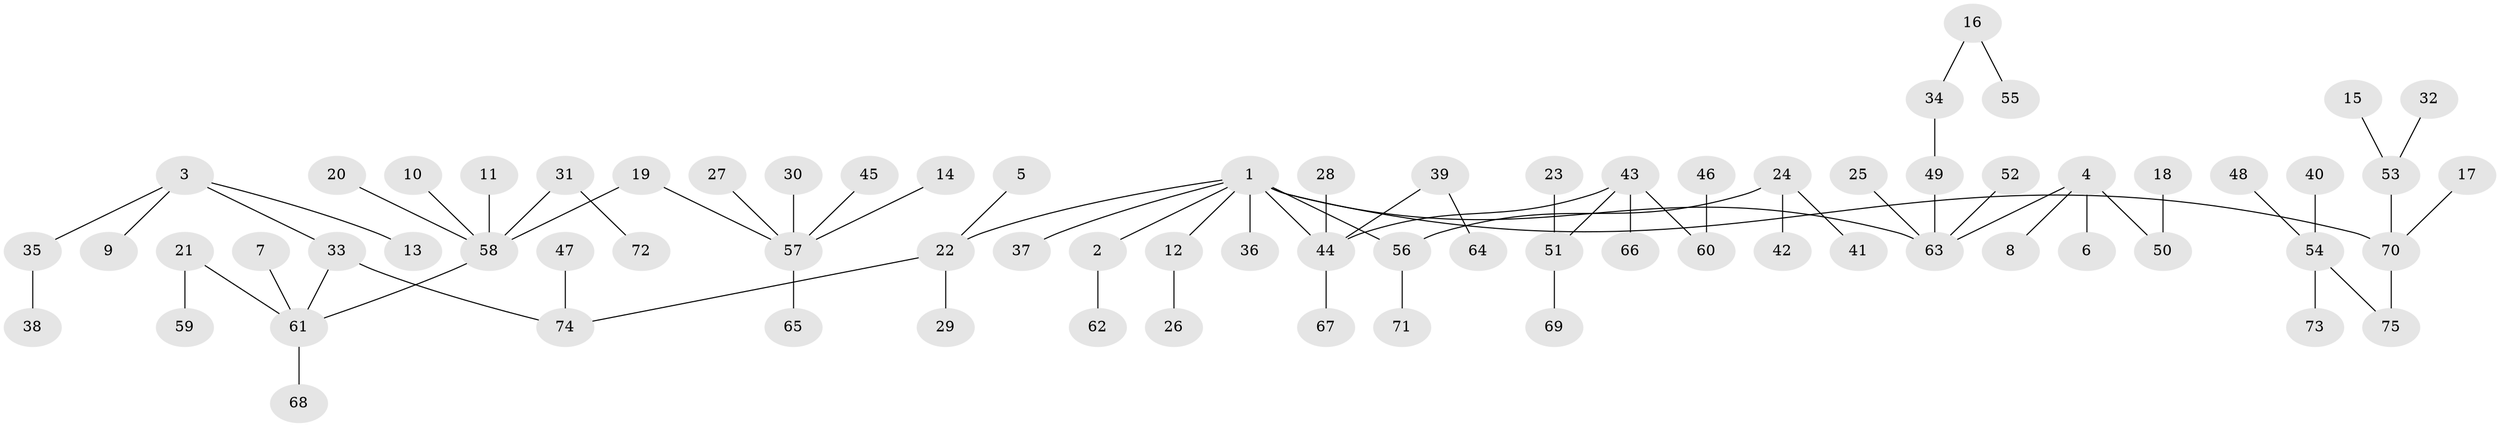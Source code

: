 // original degree distribution, {4: 0.087248322147651, 8: 0.006711409395973154, 5: 0.020134228187919462, 3: 0.1610738255033557, 6: 0.013422818791946308, 2: 0.2080536912751678, 1: 0.5033557046979866}
// Generated by graph-tools (version 1.1) at 2025/26/03/09/25 03:26:31]
// undirected, 75 vertices, 74 edges
graph export_dot {
graph [start="1"]
  node [color=gray90,style=filled];
  1;
  2;
  3;
  4;
  5;
  6;
  7;
  8;
  9;
  10;
  11;
  12;
  13;
  14;
  15;
  16;
  17;
  18;
  19;
  20;
  21;
  22;
  23;
  24;
  25;
  26;
  27;
  28;
  29;
  30;
  31;
  32;
  33;
  34;
  35;
  36;
  37;
  38;
  39;
  40;
  41;
  42;
  43;
  44;
  45;
  46;
  47;
  48;
  49;
  50;
  51;
  52;
  53;
  54;
  55;
  56;
  57;
  58;
  59;
  60;
  61;
  62;
  63;
  64;
  65;
  66;
  67;
  68;
  69;
  70;
  71;
  72;
  73;
  74;
  75;
  1 -- 2 [weight=1.0];
  1 -- 12 [weight=1.0];
  1 -- 22 [weight=1.0];
  1 -- 36 [weight=1.0];
  1 -- 37 [weight=1.0];
  1 -- 44 [weight=1.0];
  1 -- 56 [weight=1.0];
  1 -- 63 [weight=1.0];
  1 -- 70 [weight=1.0];
  2 -- 62 [weight=1.0];
  3 -- 9 [weight=1.0];
  3 -- 13 [weight=1.0];
  3 -- 33 [weight=1.0];
  3 -- 35 [weight=1.0];
  4 -- 6 [weight=1.0];
  4 -- 8 [weight=1.0];
  4 -- 50 [weight=1.0];
  4 -- 63 [weight=1.0];
  5 -- 22 [weight=1.0];
  7 -- 61 [weight=1.0];
  10 -- 58 [weight=1.0];
  11 -- 58 [weight=1.0];
  12 -- 26 [weight=1.0];
  14 -- 57 [weight=1.0];
  15 -- 53 [weight=1.0];
  16 -- 34 [weight=1.0];
  16 -- 55 [weight=1.0];
  17 -- 70 [weight=1.0];
  18 -- 50 [weight=1.0];
  19 -- 57 [weight=1.0];
  19 -- 58 [weight=1.0];
  20 -- 58 [weight=1.0];
  21 -- 59 [weight=1.0];
  21 -- 61 [weight=1.0];
  22 -- 29 [weight=1.0];
  22 -- 74 [weight=1.0];
  23 -- 51 [weight=1.0];
  24 -- 41 [weight=1.0];
  24 -- 42 [weight=1.0];
  24 -- 56 [weight=1.0];
  25 -- 63 [weight=1.0];
  27 -- 57 [weight=1.0];
  28 -- 44 [weight=1.0];
  30 -- 57 [weight=1.0];
  31 -- 58 [weight=1.0];
  31 -- 72 [weight=1.0];
  32 -- 53 [weight=1.0];
  33 -- 61 [weight=1.0];
  33 -- 74 [weight=1.0];
  34 -- 49 [weight=1.0];
  35 -- 38 [weight=1.0];
  39 -- 44 [weight=1.0];
  39 -- 64 [weight=1.0];
  40 -- 54 [weight=1.0];
  43 -- 44 [weight=1.0];
  43 -- 51 [weight=1.0];
  43 -- 60 [weight=1.0];
  43 -- 66 [weight=1.0];
  44 -- 67 [weight=1.0];
  45 -- 57 [weight=1.0];
  46 -- 60 [weight=1.0];
  47 -- 74 [weight=1.0];
  48 -- 54 [weight=1.0];
  49 -- 63 [weight=1.0];
  51 -- 69 [weight=1.0];
  52 -- 63 [weight=1.0];
  53 -- 70 [weight=1.0];
  54 -- 73 [weight=1.0];
  54 -- 75 [weight=1.0];
  56 -- 71 [weight=1.0];
  57 -- 65 [weight=1.0];
  58 -- 61 [weight=1.0];
  61 -- 68 [weight=1.0];
  70 -- 75 [weight=1.0];
}
